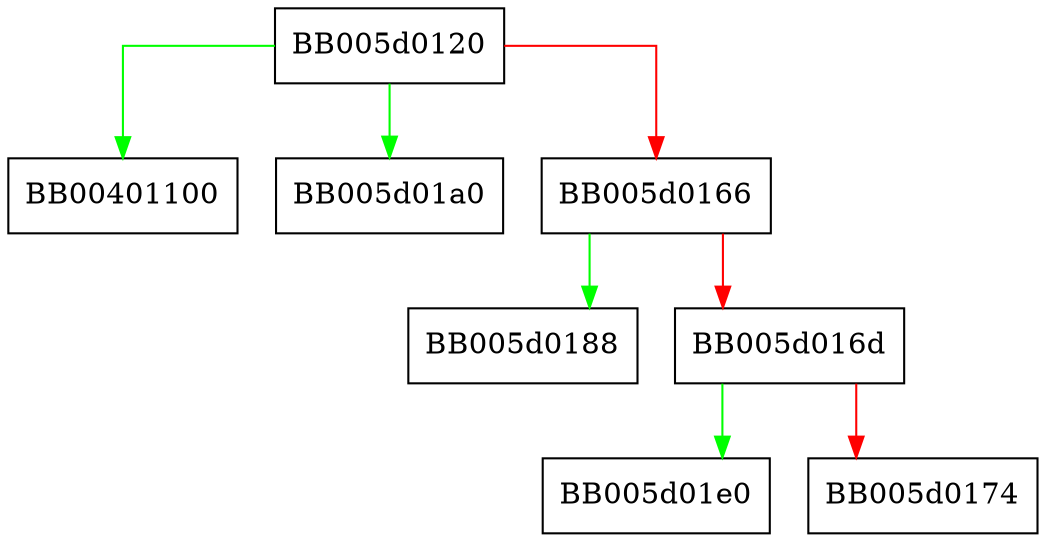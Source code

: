 digraph find_ameth {
  node [shape="box"];
  graph [splines=ortho];
  BB005d0120 -> BB00401100 [color="green"];
  BB005d0120 -> BB005d01a0 [color="green"];
  BB005d0120 -> BB005d0166 [color="red"];
  BB005d0166 -> BB005d0188 [color="green"];
  BB005d0166 -> BB005d016d [color="red"];
  BB005d016d -> BB005d01e0 [color="green"];
  BB005d016d -> BB005d0174 [color="red"];
}